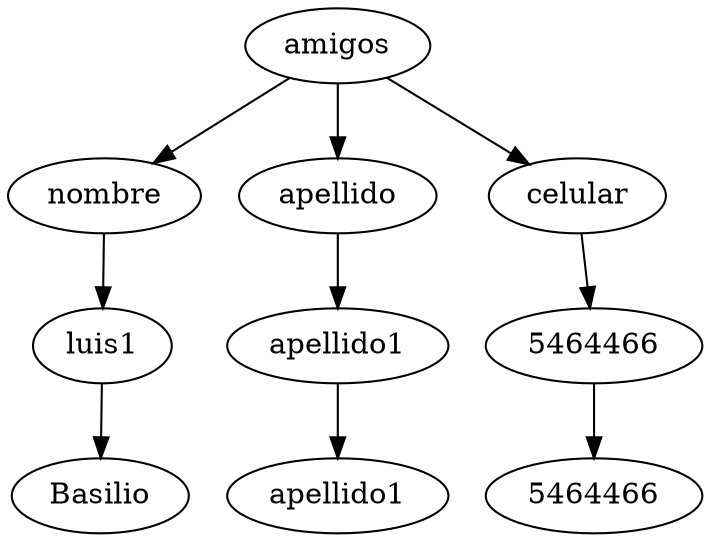 digraph ArbolBinario {
amigosnombre[id="amigosnombre", label="nombre"];
amigosapellido[id="amigosapellido", label="apellido"];
amigoscelular[id="amigoscelular", label="celular"];
amigos->amigosnombre;
amigos->amigosapellido;
amigos->amigoscelular;
amigosnombre->amigos4nombre;
amigos4nombre[id="amigos4nombre", label="luis1"];
amigos1nombre[id="amigos1nombre", label="Basilio"];
amigos4nombre->amigos1nombre;
amigosapellido->amigos3apellido;
amigos3apellido[id="amigos3apellido", label="apellido1"];
amigos4apellido[id="amigos4apellido", label="apellido1"];
amigos3apellido->amigos4apellido;
amigoscelular->amigos3celular;
amigos3celular[id="amigos3celular", label="5464466"];
amigos4celular[id="amigos4celular", label="5464466"];
amigos3celular->amigos4celular;
}

